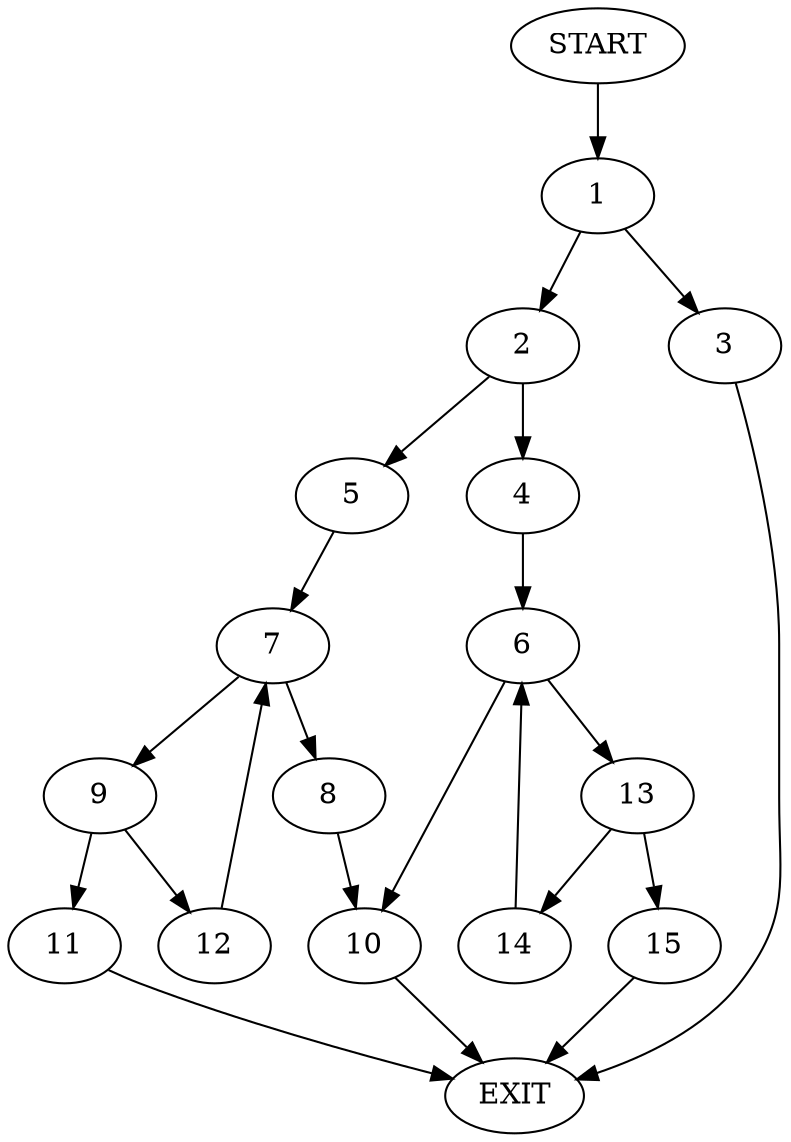 digraph {
0 [label="START"]
16 [label="EXIT"]
0 -> 1
1 -> 2
1 -> 3
3 -> 16
2 -> 4
2 -> 5
4 -> 6
5 -> 7
7 -> 8
7 -> 9
8 -> 10
9 -> 11
9 -> 12
12 -> 7
11 -> 16
10 -> 16
6 -> 10
6 -> 13
13 -> 14
13 -> 15
14 -> 6
15 -> 16
}
